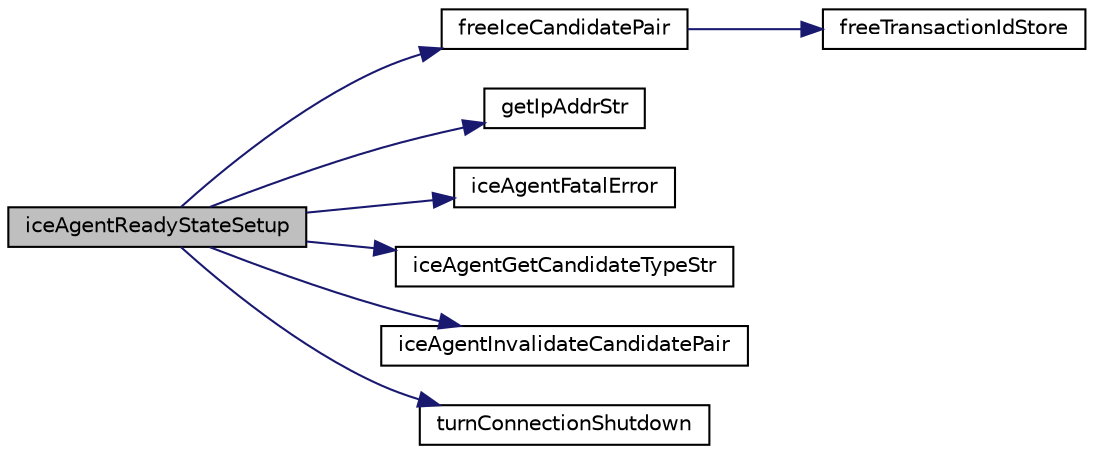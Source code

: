 digraph "iceAgentReadyStateSetup"
{
 // LATEX_PDF_SIZE
  edge [fontname="Helvetica",fontsize="10",labelfontname="Helvetica",labelfontsize="10"];
  node [fontname="Helvetica",fontsize="10",shape=record];
  rankdir="LR";
  Node1 [label="iceAgentReadyStateSetup",height=0.2,width=0.4,color="black", fillcolor="grey75", style="filled", fontcolor="black",tooltip=" "];
  Node1 -> Node2 [color="midnightblue",fontsize="10",style="solid",fontname="Helvetica"];
  Node2 [label="freeIceCandidatePair",height=0.2,width=0.4,color="black", fillcolor="white", style="filled",URL="$IceAgent_8c.html#a76f0508cf719814537ce707e3f524407",tooltip=" "];
  Node2 -> Node3 [color="midnightblue",fontsize="10",style="solid",fontname="Helvetica"];
  Node3 [label="freeTransactionIdStore",height=0.2,width=0.4,color="black", fillcolor="white", style="filled",URL="$IceUtils_8c.html#aed9b171e0c60584515c04c5dd47dd112",tooltip=" "];
  Node1 -> Node4 [color="midnightblue",fontsize="10",style="solid",fontname="Helvetica"];
  Node4 [label="getIpAddrStr",height=0.2,width=0.4,color="black", fillcolor="white", style="filled",URL="$Network_8c.html#afaa547109e09c5a34437553b7258e818",tooltip=" "];
  Node1 -> Node5 [color="midnightblue",fontsize="10",style="solid",fontname="Helvetica"];
  Node5 [label="iceAgentFatalError",height=0.2,width=0.4,color="black", fillcolor="white", style="filled",URL="$IceAgent_8c.html#ae7e2880108aafbf93c4f092712d86500",tooltip=" "];
  Node1 -> Node6 [color="midnightblue",fontsize="10",style="solid",fontname="Helvetica"];
  Node6 [label="iceAgentGetCandidateTypeStr",height=0.2,width=0.4,color="black", fillcolor="white", style="filled",URL="$IceAgent_8c.html#a58c93902e850d579024bde109e85ab8b",tooltip=" "];
  Node1 -> Node7 [color="midnightblue",fontsize="10",style="solid",fontname="Helvetica"];
  Node7 [label="iceAgentInvalidateCandidatePair",height=0.2,width=0.4,color="black", fillcolor="white", style="filled",URL="$IceAgent_8c.html#add07c218275f39a2fdabc9f850eb0609",tooltip=" "];
  Node1 -> Node8 [color="midnightblue",fontsize="10",style="solid",fontname="Helvetica"];
  Node8 [label="turnConnectionShutdown",height=0.2,width=0.4,color="black", fillcolor="white", style="filled",URL="$TurnConnection_8c.html#acafa7ed7d0b238b1a6b27a78280712f8",tooltip=" "];
}
